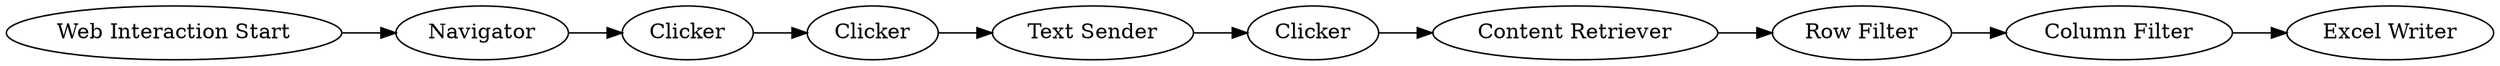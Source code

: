 digraph {
	867 [label="Column Filter"]
	868 [label="Excel Writer"]
	869 [label=Navigator]
	870 [label=Clicker]
	871 [label=Clicker]
	872 [label=Clicker]
	873 [label="Content Retriever"]
	874 [label="Web Interaction Start"]
	875 [label="Text Sender"]
	877 [label="Row Filter"]
	867 -> 868
	869 -> 870
	870 -> 872
	871 -> 873
	872 -> 875
	873 -> 877
	874 -> 869
	875 -> 871
	877 -> 867
	rankdir=LR
}
